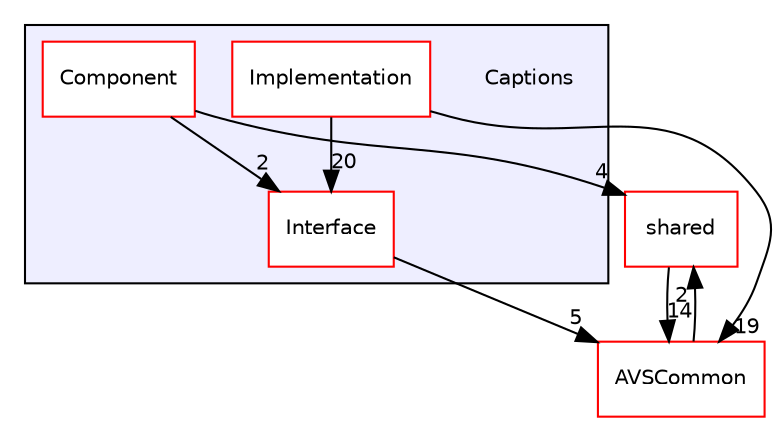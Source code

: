 digraph "/workplace/avs-device-sdk/Captions" {
  compound=true
  node [ fontsize="10", fontname="Helvetica"];
  edge [ labelfontsize="10", labelfontname="Helvetica"];
  subgraph clusterdir_de0e77330fd0ab33359e90b501923c8e {
    graph [ bgcolor="#eeeeff", pencolor="black", label="" URL="dir_de0e77330fd0ab33359e90b501923c8e.html"];
    dir_de0e77330fd0ab33359e90b501923c8e [shape=plaintext label="Captions"];
    dir_21c4f2bcc3e3024d2def9893f2fcc6ce [shape=box label="Component" color="red" fillcolor="white" style="filled" URL="dir_21c4f2bcc3e3024d2def9893f2fcc6ce.html"];
    dir_03d5d9437c7b53a7b5531881e0e5ef7b [shape=box label="Implementation" color="red" fillcolor="white" style="filled" URL="dir_03d5d9437c7b53a7b5531881e0e5ef7b.html"];
    dir_84d366bf3e804ad2ebf34dfa9ac34410 [shape=box label="Interface" color="red" fillcolor="white" style="filled" URL="dir_84d366bf3e804ad2ebf34dfa9ac34410.html"];
  }
  dir_9982052f7ce695d12571567315b2fafa [shape=box label="shared" fillcolor="white" style="filled" color="red" URL="dir_9982052f7ce695d12571567315b2fafa.html"];
  dir_13e65effb2bde530b17b3d5eefcd0266 [shape=box label="AVSCommon" fillcolor="white" style="filled" color="red" URL="dir_13e65effb2bde530b17b3d5eefcd0266.html"];
  dir_9982052f7ce695d12571567315b2fafa->dir_13e65effb2bde530b17b3d5eefcd0266 [headlabel="14", labeldistance=1.5 headhref="dir_000598_000017.html"];
  dir_03d5d9437c7b53a7b5531881e0e5ef7b->dir_13e65effb2bde530b17b3d5eefcd0266 [headlabel="19", labeldistance=1.5 headhref="dir_000440_000017.html"];
  dir_03d5d9437c7b53a7b5531881e0e5ef7b->dir_84d366bf3e804ad2ebf34dfa9ac34410 [headlabel="20", labeldistance=1.5 headhref="dir_000440_000445.html"];
  dir_13e65effb2bde530b17b3d5eefcd0266->dir_9982052f7ce695d12571567315b2fafa [headlabel="2", labeldistance=1.5 headhref="dir_000017_000598.html"];
  dir_21c4f2bcc3e3024d2def9893f2fcc6ce->dir_9982052f7ce695d12571567315b2fafa [headlabel="4", labeldistance=1.5 headhref="dir_000436_000598.html"];
  dir_21c4f2bcc3e3024d2def9893f2fcc6ce->dir_84d366bf3e804ad2ebf34dfa9ac34410 [headlabel="2", labeldistance=1.5 headhref="dir_000436_000445.html"];
  dir_84d366bf3e804ad2ebf34dfa9ac34410->dir_13e65effb2bde530b17b3d5eefcd0266 [headlabel="5", labeldistance=1.5 headhref="dir_000445_000017.html"];
}
